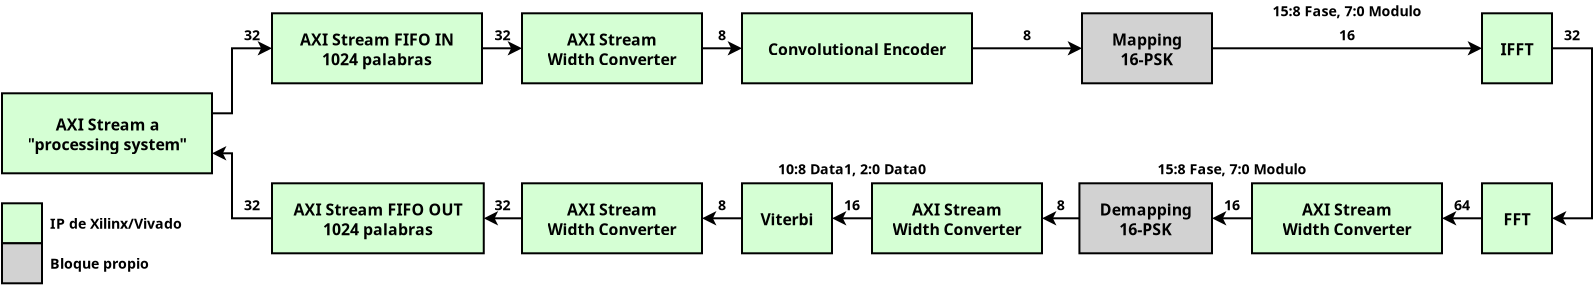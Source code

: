 <?xml version="1.0" encoding="UTF-8"?>
<dia:diagram xmlns:dia="http://www.lysator.liu.se/~alla/dia/">
  <dia:layer name="Background" visible="true" connectable="true" active="true">
    <dia:object type="Flowchart - Box" version="0" id="O0">
      <dia:attribute name="obj_pos">
        <dia:point val="4,13.5"/>
      </dia:attribute>
      <dia:attribute name="obj_bb">
        <dia:rectangle val="3.95,13.45;14.55,17.55"/>
      </dia:attribute>
      <dia:attribute name="elem_corner">
        <dia:point val="4,13.5"/>
      </dia:attribute>
      <dia:attribute name="elem_width">
        <dia:real val="10.5"/>
      </dia:attribute>
      <dia:attribute name="elem_height">
        <dia:real val="4"/>
      </dia:attribute>
      <dia:attribute name="border_width">
        <dia:real val="0.1"/>
      </dia:attribute>
      <dia:attribute name="inner_color">
        <dia:color val="#d5ffd4ff"/>
      </dia:attribute>
      <dia:attribute name="show_background">
        <dia:boolean val="true"/>
      </dia:attribute>
      <dia:attribute name="padding">
        <dia:real val="0.5"/>
      </dia:attribute>
      <dia:attribute name="text">
        <dia:composite type="text">
          <dia:attribute name="string">
            <dia:string>#AXI Stream a
"processing system"#</dia:string>
          </dia:attribute>
          <dia:attribute name="font">
            <dia:font family="sans" style="80" name="Helvetica-Bold"/>
          </dia:attribute>
          <dia:attribute name="height">
            <dia:real val="0.991"/>
          </dia:attribute>
          <dia:attribute name="pos">
            <dia:point val="9.25,15.244"/>
          </dia:attribute>
          <dia:attribute name="color">
            <dia:color val="#000000ff"/>
          </dia:attribute>
          <dia:attribute name="alignment">
            <dia:enum val="1"/>
          </dia:attribute>
        </dia:composite>
      </dia:attribute>
    </dia:object>
    <dia:object type="Flowchart - Box" version="0" id="O1">
      <dia:attribute name="obj_pos">
        <dia:point val="17.5,9.5"/>
      </dia:attribute>
      <dia:attribute name="obj_bb">
        <dia:rectangle val="17.45,9.45;28.05,13.05"/>
      </dia:attribute>
      <dia:attribute name="elem_corner">
        <dia:point val="17.5,9.5"/>
      </dia:attribute>
      <dia:attribute name="elem_width">
        <dia:real val="10.5"/>
      </dia:attribute>
      <dia:attribute name="elem_height">
        <dia:real val="3.5"/>
      </dia:attribute>
      <dia:attribute name="border_width">
        <dia:real val="0.1"/>
      </dia:attribute>
      <dia:attribute name="inner_color">
        <dia:color val="#d5ffd4ff"/>
      </dia:attribute>
      <dia:attribute name="show_background">
        <dia:boolean val="true"/>
      </dia:attribute>
      <dia:attribute name="padding">
        <dia:real val="0.5"/>
      </dia:attribute>
      <dia:attribute name="text">
        <dia:composite type="text">
          <dia:attribute name="string">
            <dia:string>#AXI Stream FIFO IN
1024 palabras#</dia:string>
          </dia:attribute>
          <dia:attribute name="font">
            <dia:font family="sans" style="80" name="Helvetica-Bold"/>
          </dia:attribute>
          <dia:attribute name="height">
            <dia:real val="0.991"/>
          </dia:attribute>
          <dia:attribute name="pos">
            <dia:point val="22.75,10.994"/>
          </dia:attribute>
          <dia:attribute name="color">
            <dia:color val="#000000ff"/>
          </dia:attribute>
          <dia:attribute name="alignment">
            <dia:enum val="1"/>
          </dia:attribute>
        </dia:composite>
      </dia:attribute>
    </dia:object>
    <dia:object type="Flowchart - Box" version="0" id="O2">
      <dia:attribute name="obj_pos">
        <dia:point val="30,9.5"/>
      </dia:attribute>
      <dia:attribute name="obj_bb">
        <dia:rectangle val="29.95,9.45;39.05,13.05"/>
      </dia:attribute>
      <dia:attribute name="elem_corner">
        <dia:point val="30,9.5"/>
      </dia:attribute>
      <dia:attribute name="elem_width">
        <dia:real val="9"/>
      </dia:attribute>
      <dia:attribute name="elem_height">
        <dia:real val="3.5"/>
      </dia:attribute>
      <dia:attribute name="border_width">
        <dia:real val="0.1"/>
      </dia:attribute>
      <dia:attribute name="inner_color">
        <dia:color val="#d5ffd4ff"/>
      </dia:attribute>
      <dia:attribute name="show_background">
        <dia:boolean val="true"/>
      </dia:attribute>
      <dia:attribute name="padding">
        <dia:real val="0.5"/>
      </dia:attribute>
      <dia:attribute name="text">
        <dia:composite type="text">
          <dia:attribute name="string">
            <dia:string>#AXI Stream
Width Converter#</dia:string>
          </dia:attribute>
          <dia:attribute name="font">
            <dia:font family="sans" style="80" name="Helvetica-Bold"/>
          </dia:attribute>
          <dia:attribute name="height">
            <dia:real val="0.991"/>
          </dia:attribute>
          <dia:attribute name="pos">
            <dia:point val="34.5,10.994"/>
          </dia:attribute>
          <dia:attribute name="color">
            <dia:color val="#000000ff"/>
          </dia:attribute>
          <dia:attribute name="alignment">
            <dia:enum val="1"/>
          </dia:attribute>
        </dia:composite>
      </dia:attribute>
    </dia:object>
    <dia:object type="Flowchart - Box" version="0" id="O3">
      <dia:attribute name="obj_pos">
        <dia:point val="41,9.5"/>
      </dia:attribute>
      <dia:attribute name="obj_bb">
        <dia:rectangle val="40.95,9.45;52.55,13.05"/>
      </dia:attribute>
      <dia:attribute name="elem_corner">
        <dia:point val="41,9.5"/>
      </dia:attribute>
      <dia:attribute name="elem_width">
        <dia:real val="11.5"/>
      </dia:attribute>
      <dia:attribute name="elem_height">
        <dia:real val="3.5"/>
      </dia:attribute>
      <dia:attribute name="border_width">
        <dia:real val="0.1"/>
      </dia:attribute>
      <dia:attribute name="inner_color">
        <dia:color val="#d5ffd4ff"/>
      </dia:attribute>
      <dia:attribute name="show_background">
        <dia:boolean val="true"/>
      </dia:attribute>
      <dia:attribute name="padding">
        <dia:real val="0.5"/>
      </dia:attribute>
      <dia:attribute name="text">
        <dia:composite type="text">
          <dia:attribute name="string">
            <dia:string>#Convolutional Encoder#</dia:string>
          </dia:attribute>
          <dia:attribute name="font">
            <dia:font family="sans" style="80" name="Helvetica-Bold"/>
          </dia:attribute>
          <dia:attribute name="height">
            <dia:real val="0.991"/>
          </dia:attribute>
          <dia:attribute name="pos">
            <dia:point val="46.75,11.49"/>
          </dia:attribute>
          <dia:attribute name="color">
            <dia:color val="#000000ff"/>
          </dia:attribute>
          <dia:attribute name="alignment">
            <dia:enum val="1"/>
          </dia:attribute>
        </dia:composite>
      </dia:attribute>
    </dia:object>
    <dia:object type="Flowchart - Box" version="0" id="O4">
      <dia:attribute name="obj_pos">
        <dia:point val="58,9.5"/>
      </dia:attribute>
      <dia:attribute name="obj_bb">
        <dia:rectangle val="57.95,9.45;64.55,13.05"/>
      </dia:attribute>
      <dia:attribute name="elem_corner">
        <dia:point val="58,9.5"/>
      </dia:attribute>
      <dia:attribute name="elem_width">
        <dia:real val="6.5"/>
      </dia:attribute>
      <dia:attribute name="elem_height">
        <dia:real val="3.5"/>
      </dia:attribute>
      <dia:attribute name="inner_color">
        <dia:color val="#d2d2d2ff"/>
      </dia:attribute>
      <dia:attribute name="show_background">
        <dia:boolean val="true"/>
      </dia:attribute>
      <dia:attribute name="padding">
        <dia:real val="0.5"/>
      </dia:attribute>
      <dia:attribute name="text">
        <dia:composite type="text">
          <dia:attribute name="string">
            <dia:string>#Mapping
16-PSK#</dia:string>
          </dia:attribute>
          <dia:attribute name="font">
            <dia:font family="sans" style="80" name="Helvetica-Bold"/>
          </dia:attribute>
          <dia:attribute name="height">
            <dia:real val="0.991"/>
          </dia:attribute>
          <dia:attribute name="pos">
            <dia:point val="61.25,10.994"/>
          </dia:attribute>
          <dia:attribute name="color">
            <dia:color val="#000000ff"/>
          </dia:attribute>
          <dia:attribute name="alignment">
            <dia:enum val="1"/>
          </dia:attribute>
        </dia:composite>
      </dia:attribute>
    </dia:object>
    <dia:object type="Flowchart - Box" version="0" id="O5">
      <dia:attribute name="obj_pos">
        <dia:point val="78,9.5"/>
      </dia:attribute>
      <dia:attribute name="obj_bb">
        <dia:rectangle val="77.95,9.45;81.55,13.05"/>
      </dia:attribute>
      <dia:attribute name="elem_corner">
        <dia:point val="78,9.5"/>
      </dia:attribute>
      <dia:attribute name="elem_width">
        <dia:real val="3.5"/>
      </dia:attribute>
      <dia:attribute name="elem_height">
        <dia:real val="3.5"/>
      </dia:attribute>
      <dia:attribute name="border_width">
        <dia:real val="0.1"/>
      </dia:attribute>
      <dia:attribute name="inner_color">
        <dia:color val="#d5ffd4ff"/>
      </dia:attribute>
      <dia:attribute name="show_background">
        <dia:boolean val="true"/>
      </dia:attribute>
      <dia:attribute name="padding">
        <dia:real val="0.5"/>
      </dia:attribute>
      <dia:attribute name="text">
        <dia:composite type="text">
          <dia:attribute name="string">
            <dia:string>#IFFT#</dia:string>
          </dia:attribute>
          <dia:attribute name="font">
            <dia:font family="sans" style="80" name="Helvetica-Bold"/>
          </dia:attribute>
          <dia:attribute name="height">
            <dia:real val="0.991"/>
          </dia:attribute>
          <dia:attribute name="pos">
            <dia:point val="79.75,11.49"/>
          </dia:attribute>
          <dia:attribute name="color">
            <dia:color val="#000000ff"/>
          </dia:attribute>
          <dia:attribute name="alignment">
            <dia:enum val="1"/>
          </dia:attribute>
        </dia:composite>
      </dia:attribute>
    </dia:object>
    <dia:object type="Standard - ZigZagLine" version="1" id="O6">
      <dia:attribute name="obj_pos">
        <dia:point val="14.5,14.5"/>
      </dia:attribute>
      <dia:attribute name="obj_bb">
        <dia:rectangle val="14.45,10.888;17.55,14.55"/>
      </dia:attribute>
      <dia:attribute name="orth_points">
        <dia:point val="14.5,14.5"/>
        <dia:point val="15.5,14.5"/>
        <dia:point val="15.5,11.25"/>
        <dia:point val="17.5,11.25"/>
      </dia:attribute>
      <dia:attribute name="orth_orient">
        <dia:enum val="0"/>
        <dia:enum val="1"/>
        <dia:enum val="0"/>
      </dia:attribute>
      <dia:attribute name="autorouting">
        <dia:boolean val="false"/>
      </dia:attribute>
      <dia:attribute name="end_arrow">
        <dia:enum val="22"/>
      </dia:attribute>
      <dia:attribute name="end_arrow_length">
        <dia:real val="0.5"/>
      </dia:attribute>
      <dia:attribute name="end_arrow_width">
        <dia:real val="0.5"/>
      </dia:attribute>
      <dia:connections>
        <dia:connection handle="0" to="O0" connection="6"/>
        <dia:connection handle="1" to="O1" connection="7"/>
      </dia:connections>
    </dia:object>
    <dia:object type="Standard - Text" version="1" id="O7">
      <dia:attribute name="obj_pos">
        <dia:point val="16.5,11.25"/>
      </dia:attribute>
      <dia:attribute name="obj_bb">
        <dia:rectangle val="16.008,10.225;16.992,11.05"/>
      </dia:attribute>
      <dia:attribute name="text">
        <dia:composite type="text">
          <dia:attribute name="string">
            <dia:string>#32#</dia:string>
          </dia:attribute>
          <dia:attribute name="font">
            <dia:font family="sans" style="80" name="Helvetica-Bold"/>
          </dia:attribute>
          <dia:attribute name="height">
            <dia:real val="0.885"/>
          </dia:attribute>
          <dia:attribute name="pos">
            <dia:point val="16.5,10.883"/>
          </dia:attribute>
          <dia:attribute name="color">
            <dia:color val="#000000ff"/>
          </dia:attribute>
          <dia:attribute name="alignment">
            <dia:enum val="1"/>
          </dia:attribute>
        </dia:composite>
      </dia:attribute>
      <dia:attribute name="valign">
        <dia:enum val="1"/>
      </dia:attribute>
      <dia:attribute name="margin">
        <dia:real val="0.2"/>
      </dia:attribute>
      <dia:connections>
        <dia:connection handle="0" to="O6" connection="2"/>
      </dia:connections>
    </dia:object>
    <dia:object type="Standard - Line" version="0" id="O8">
      <dia:attribute name="obj_pos">
        <dia:point val="28.05,11.25"/>
      </dia:attribute>
      <dia:attribute name="obj_bb">
        <dia:rectangle val="28.0,10.888;30.05,11.612"/>
      </dia:attribute>
      <dia:attribute name="conn_endpoints">
        <dia:point val="28.05,11.25"/>
        <dia:point val="30,11.25"/>
      </dia:attribute>
      <dia:attribute name="numcp">
        <dia:int val="1"/>
      </dia:attribute>
      <dia:attribute name="end_arrow">
        <dia:enum val="22"/>
      </dia:attribute>
      <dia:attribute name="end_arrow_length">
        <dia:real val="0.5"/>
      </dia:attribute>
      <dia:attribute name="end_arrow_width">
        <dia:real val="0.5"/>
      </dia:attribute>
      <dia:connections>
        <dia:connection handle="0" to="O1" connection="16"/>
        <dia:connection handle="1" to="O2" connection="7"/>
      </dia:connections>
    </dia:object>
    <dia:object type="Standard - Text" version="1" id="O9">
      <dia:attribute name="obj_pos">
        <dia:point val="29.025,11.25"/>
      </dia:attribute>
      <dia:attribute name="obj_bb">
        <dia:rectangle val="28.532,10.225;29.517,11.05"/>
      </dia:attribute>
      <dia:attribute name="text">
        <dia:composite type="text">
          <dia:attribute name="string">
            <dia:string>#32#</dia:string>
          </dia:attribute>
          <dia:attribute name="font">
            <dia:font family="sans" style="80" name="Helvetica-Bold"/>
          </dia:attribute>
          <dia:attribute name="height">
            <dia:real val="0.885"/>
          </dia:attribute>
          <dia:attribute name="pos">
            <dia:point val="29.025,10.883"/>
          </dia:attribute>
          <dia:attribute name="color">
            <dia:color val="#000000ff"/>
          </dia:attribute>
          <dia:attribute name="alignment">
            <dia:enum val="1"/>
          </dia:attribute>
        </dia:composite>
      </dia:attribute>
      <dia:attribute name="valign">
        <dia:enum val="1"/>
      </dia:attribute>
      <dia:attribute name="margin">
        <dia:real val="0.2"/>
      </dia:attribute>
      <dia:connections>
        <dia:connection handle="0" to="O8" connection="0"/>
      </dia:connections>
    </dia:object>
    <dia:object type="Standard - Line" version="0" id="O10">
      <dia:attribute name="obj_pos">
        <dia:point val="39,11.25"/>
      </dia:attribute>
      <dia:attribute name="obj_bb">
        <dia:rectangle val="38.95,10.888;41.05,11.612"/>
      </dia:attribute>
      <dia:attribute name="conn_endpoints">
        <dia:point val="39,11.25"/>
        <dia:point val="41,11.25"/>
      </dia:attribute>
      <dia:attribute name="numcp">
        <dia:int val="1"/>
      </dia:attribute>
      <dia:attribute name="end_arrow">
        <dia:enum val="22"/>
      </dia:attribute>
      <dia:attribute name="end_arrow_length">
        <dia:real val="0.5"/>
      </dia:attribute>
      <dia:attribute name="end_arrow_width">
        <dia:real val="0.5"/>
      </dia:attribute>
      <dia:connections>
        <dia:connection handle="0" to="O2" connection="8"/>
        <dia:connection handle="1" to="O3" connection="7"/>
      </dia:connections>
    </dia:object>
    <dia:object type="Standard - Text" version="1" id="O11">
      <dia:attribute name="obj_pos">
        <dia:point val="40,11.25"/>
      </dia:attribute>
      <dia:attribute name="obj_bb">
        <dia:rectangle val="39.754,10.225;40.246,11.05"/>
      </dia:attribute>
      <dia:attribute name="text">
        <dia:composite type="text">
          <dia:attribute name="string">
            <dia:string>#8#</dia:string>
          </dia:attribute>
          <dia:attribute name="font">
            <dia:font family="sans" style="80" name="Helvetica-Bold"/>
          </dia:attribute>
          <dia:attribute name="height">
            <dia:real val="0.885"/>
          </dia:attribute>
          <dia:attribute name="pos">
            <dia:point val="40,10.883"/>
          </dia:attribute>
          <dia:attribute name="color">
            <dia:color val="#000000ff"/>
          </dia:attribute>
          <dia:attribute name="alignment">
            <dia:enum val="1"/>
          </dia:attribute>
        </dia:composite>
      </dia:attribute>
      <dia:attribute name="valign">
        <dia:enum val="1"/>
      </dia:attribute>
      <dia:attribute name="margin">
        <dia:real val="0.2"/>
      </dia:attribute>
      <dia:connections>
        <dia:connection handle="0" to="O10" connection="0"/>
      </dia:connections>
    </dia:object>
    <dia:object type="Standard - Line" version="0" id="O12">
      <dia:attribute name="obj_pos">
        <dia:point val="52.5,11.25"/>
      </dia:attribute>
      <dia:attribute name="obj_bb">
        <dia:rectangle val="52.45,10.888;58.05,11.612"/>
      </dia:attribute>
      <dia:attribute name="conn_endpoints">
        <dia:point val="52.5,11.25"/>
        <dia:point val="58,11.25"/>
      </dia:attribute>
      <dia:attribute name="numcp">
        <dia:int val="1"/>
      </dia:attribute>
      <dia:attribute name="end_arrow">
        <dia:enum val="22"/>
      </dia:attribute>
      <dia:attribute name="end_arrow_length">
        <dia:real val="0.5"/>
      </dia:attribute>
      <dia:attribute name="end_arrow_width">
        <dia:real val="0.5"/>
      </dia:attribute>
      <dia:connections>
        <dia:connection handle="0" to="O3" connection="8"/>
        <dia:connection handle="1" to="O4" connection="7"/>
      </dia:connections>
    </dia:object>
    <dia:object type="Standard - Text" version="1" id="O13">
      <dia:attribute name="obj_pos">
        <dia:point val="55.25,11.25"/>
      </dia:attribute>
      <dia:attribute name="obj_bb">
        <dia:rectangle val="55.004,10.225;55.496,11.05"/>
      </dia:attribute>
      <dia:attribute name="text">
        <dia:composite type="text">
          <dia:attribute name="string">
            <dia:string>#8#</dia:string>
          </dia:attribute>
          <dia:attribute name="font">
            <dia:font family="sans" style="80" name="Helvetica-Bold"/>
          </dia:attribute>
          <dia:attribute name="height">
            <dia:real val="0.885"/>
          </dia:attribute>
          <dia:attribute name="pos">
            <dia:point val="55.25,10.883"/>
          </dia:attribute>
          <dia:attribute name="color">
            <dia:color val="#000000ff"/>
          </dia:attribute>
          <dia:attribute name="alignment">
            <dia:enum val="1"/>
          </dia:attribute>
        </dia:composite>
      </dia:attribute>
      <dia:attribute name="valign">
        <dia:enum val="1"/>
      </dia:attribute>
      <dia:attribute name="margin">
        <dia:real val="0.2"/>
      </dia:attribute>
      <dia:connections>
        <dia:connection handle="0" to="O12" connection="0"/>
      </dia:connections>
    </dia:object>
    <dia:object type="Standard - Line" version="0" id="O14">
      <dia:attribute name="obj_pos">
        <dia:point val="64.5,11.25"/>
      </dia:attribute>
      <dia:attribute name="obj_bb">
        <dia:rectangle val="64.45,10.888;78.05,11.612"/>
      </dia:attribute>
      <dia:attribute name="conn_endpoints">
        <dia:point val="64.5,11.25"/>
        <dia:point val="78,11.25"/>
      </dia:attribute>
      <dia:attribute name="numcp">
        <dia:int val="1"/>
      </dia:attribute>
      <dia:attribute name="end_arrow">
        <dia:enum val="22"/>
      </dia:attribute>
      <dia:attribute name="end_arrow_length">
        <dia:real val="0.5"/>
      </dia:attribute>
      <dia:attribute name="end_arrow_width">
        <dia:real val="0.5"/>
      </dia:attribute>
      <dia:connections>
        <dia:connection handle="0" to="O4" connection="8"/>
        <dia:connection handle="1" to="O5" connection="7"/>
      </dia:connections>
    </dia:object>
    <dia:object type="Standard - Text" version="1" id="O15">
      <dia:attribute name="obj_pos">
        <dia:point val="71.25,11.25"/>
      </dia:attribute>
      <dia:attribute name="obj_bb">
        <dia:rectangle val="70.757,10.225;71.743,11.05"/>
      </dia:attribute>
      <dia:attribute name="text">
        <dia:composite type="text">
          <dia:attribute name="string">
            <dia:string>#16#</dia:string>
          </dia:attribute>
          <dia:attribute name="font">
            <dia:font family="sans" style="80" name="Helvetica-Bold"/>
          </dia:attribute>
          <dia:attribute name="height">
            <dia:real val="0.885"/>
          </dia:attribute>
          <dia:attribute name="pos">
            <dia:point val="71.25,10.883"/>
          </dia:attribute>
          <dia:attribute name="color">
            <dia:color val="#000000ff"/>
          </dia:attribute>
          <dia:attribute name="alignment">
            <dia:enum val="1"/>
          </dia:attribute>
        </dia:composite>
      </dia:attribute>
      <dia:attribute name="valign">
        <dia:enum val="1"/>
      </dia:attribute>
      <dia:attribute name="margin">
        <dia:real val="0.2"/>
      </dia:attribute>
      <dia:connections>
        <dia:connection handle="0" to="O14" connection="0"/>
      </dia:connections>
    </dia:object>
    <dia:object type="Flowchart - Box" version="0" id="O16">
      <dia:attribute name="obj_pos">
        <dia:point val="78,18"/>
      </dia:attribute>
      <dia:attribute name="obj_bb">
        <dia:rectangle val="77.95,17.95;81.55,21.55"/>
      </dia:attribute>
      <dia:attribute name="elem_corner">
        <dia:point val="78,18"/>
      </dia:attribute>
      <dia:attribute name="elem_width">
        <dia:real val="3.5"/>
      </dia:attribute>
      <dia:attribute name="elem_height">
        <dia:real val="3.5"/>
      </dia:attribute>
      <dia:attribute name="border_width">
        <dia:real val="0.1"/>
      </dia:attribute>
      <dia:attribute name="inner_color">
        <dia:color val="#d5ffd4ff"/>
      </dia:attribute>
      <dia:attribute name="show_background">
        <dia:boolean val="true"/>
      </dia:attribute>
      <dia:attribute name="padding">
        <dia:real val="0.5"/>
      </dia:attribute>
      <dia:attribute name="text">
        <dia:composite type="text">
          <dia:attribute name="string">
            <dia:string>#FFT#</dia:string>
          </dia:attribute>
          <dia:attribute name="font">
            <dia:font family="sans" style="80" name="Helvetica-Bold"/>
          </dia:attribute>
          <dia:attribute name="height">
            <dia:real val="0.991"/>
          </dia:attribute>
          <dia:attribute name="pos">
            <dia:point val="79.75,19.99"/>
          </dia:attribute>
          <dia:attribute name="color">
            <dia:color val="#000000ff"/>
          </dia:attribute>
          <dia:attribute name="alignment">
            <dia:enum val="1"/>
          </dia:attribute>
        </dia:composite>
      </dia:attribute>
    </dia:object>
    <dia:object type="Flowchart - Box" version="0" id="O17">
      <dia:attribute name="obj_pos">
        <dia:point val="66.5,18"/>
      </dia:attribute>
      <dia:attribute name="obj_bb">
        <dia:rectangle val="66.45,17.95;76.05,21.55"/>
      </dia:attribute>
      <dia:attribute name="elem_corner">
        <dia:point val="66.5,18"/>
      </dia:attribute>
      <dia:attribute name="elem_width">
        <dia:real val="9.5"/>
      </dia:attribute>
      <dia:attribute name="elem_height">
        <dia:real val="3.5"/>
      </dia:attribute>
      <dia:attribute name="border_width">
        <dia:real val="0.1"/>
      </dia:attribute>
      <dia:attribute name="inner_color">
        <dia:color val="#d5ffd4ff"/>
      </dia:attribute>
      <dia:attribute name="show_background">
        <dia:boolean val="true"/>
      </dia:attribute>
      <dia:attribute name="padding">
        <dia:real val="0.5"/>
      </dia:attribute>
      <dia:attribute name="text">
        <dia:composite type="text">
          <dia:attribute name="string">
            <dia:string>#AXI Stream
Width Converter#</dia:string>
          </dia:attribute>
          <dia:attribute name="font">
            <dia:font family="sans" style="80" name="Helvetica-Bold"/>
          </dia:attribute>
          <dia:attribute name="height">
            <dia:real val="0.991"/>
          </dia:attribute>
          <dia:attribute name="pos">
            <dia:point val="71.25,19.494"/>
          </dia:attribute>
          <dia:attribute name="color">
            <dia:color val="#000000ff"/>
          </dia:attribute>
          <dia:attribute name="alignment">
            <dia:enum val="1"/>
          </dia:attribute>
        </dia:composite>
      </dia:attribute>
    </dia:object>
    <dia:object type="Standard - ZigZagLine" version="1" id="O18">
      <dia:attribute name="obj_pos">
        <dia:point val="81.5,11.25"/>
      </dia:attribute>
      <dia:attribute name="obj_bb">
        <dia:rectangle val="80.888,11.2;83.55,20.112"/>
      </dia:attribute>
      <dia:attribute name="orth_points">
        <dia:point val="81.5,11.25"/>
        <dia:point val="83.5,11.25"/>
        <dia:point val="83.5,19.75"/>
        <dia:point val="81.5,19.75"/>
        <dia:point val="81.5,19.75"/>
      </dia:attribute>
      <dia:attribute name="orth_orient">
        <dia:enum val="0"/>
        <dia:enum val="1"/>
        <dia:enum val="0"/>
        <dia:enum val="1"/>
      </dia:attribute>
      <dia:attribute name="autorouting">
        <dia:boolean val="false"/>
      </dia:attribute>
      <dia:attribute name="end_arrow">
        <dia:enum val="22"/>
      </dia:attribute>
      <dia:attribute name="end_arrow_length">
        <dia:real val="0.5"/>
      </dia:attribute>
      <dia:attribute name="end_arrow_width">
        <dia:real val="0.5"/>
      </dia:attribute>
      <dia:connections>
        <dia:connection handle="0" to="O5" connection="8"/>
        <dia:connection handle="1" to="O16" connection="8"/>
      </dia:connections>
    </dia:object>
    <dia:object type="Standard - Text" version="1" id="O19">
      <dia:attribute name="obj_pos">
        <dia:point val="82.5,11.25"/>
      </dia:attribute>
      <dia:attribute name="obj_bb">
        <dia:rectangle val="82.007,10.225;82.993,11.05"/>
      </dia:attribute>
      <dia:attribute name="text">
        <dia:composite type="text">
          <dia:attribute name="string">
            <dia:string>#32#</dia:string>
          </dia:attribute>
          <dia:attribute name="font">
            <dia:font family="sans" style="80" name="Helvetica-Bold"/>
          </dia:attribute>
          <dia:attribute name="height">
            <dia:real val="0.885"/>
          </dia:attribute>
          <dia:attribute name="pos">
            <dia:point val="82.5,10.883"/>
          </dia:attribute>
          <dia:attribute name="color">
            <dia:color val="#000000ff"/>
          </dia:attribute>
          <dia:attribute name="alignment">
            <dia:enum val="1"/>
          </dia:attribute>
        </dia:composite>
      </dia:attribute>
      <dia:attribute name="valign">
        <dia:enum val="1"/>
      </dia:attribute>
      <dia:attribute name="margin">
        <dia:real val="0.2"/>
      </dia:attribute>
      <dia:connections>
        <dia:connection handle="0" to="O18" connection="0"/>
      </dia:connections>
    </dia:object>
    <dia:object type="Standard - Line" version="0" id="O20">
      <dia:attribute name="obj_pos">
        <dia:point val="78,19.75"/>
      </dia:attribute>
      <dia:attribute name="obj_bb">
        <dia:rectangle val="75.95,19.388;78.05,20.112"/>
      </dia:attribute>
      <dia:attribute name="conn_endpoints">
        <dia:point val="78,19.75"/>
        <dia:point val="76,19.75"/>
      </dia:attribute>
      <dia:attribute name="numcp">
        <dia:int val="1"/>
      </dia:attribute>
      <dia:attribute name="end_arrow">
        <dia:enum val="22"/>
      </dia:attribute>
      <dia:attribute name="end_arrow_length">
        <dia:real val="0.5"/>
      </dia:attribute>
      <dia:attribute name="end_arrow_width">
        <dia:real val="0.5"/>
      </dia:attribute>
      <dia:connections>
        <dia:connection handle="0" to="O16" connection="7"/>
        <dia:connection handle="1" to="O17" connection="8"/>
      </dia:connections>
    </dia:object>
    <dia:object type="Standard - Text" version="1" id="O21">
      <dia:attribute name="obj_pos">
        <dia:point val="77,19.75"/>
      </dia:attribute>
      <dia:attribute name="obj_bb">
        <dia:rectangle val="76.507,18.725;77.493,19.55"/>
      </dia:attribute>
      <dia:attribute name="text">
        <dia:composite type="text">
          <dia:attribute name="string">
            <dia:string>#64#</dia:string>
          </dia:attribute>
          <dia:attribute name="font">
            <dia:font family="sans" style="80" name="Helvetica-Bold"/>
          </dia:attribute>
          <dia:attribute name="height">
            <dia:real val="0.885"/>
          </dia:attribute>
          <dia:attribute name="pos">
            <dia:point val="77,19.383"/>
          </dia:attribute>
          <dia:attribute name="color">
            <dia:color val="#000000ff"/>
          </dia:attribute>
          <dia:attribute name="alignment">
            <dia:enum val="1"/>
          </dia:attribute>
        </dia:composite>
      </dia:attribute>
      <dia:attribute name="valign">
        <dia:enum val="1"/>
      </dia:attribute>
      <dia:attribute name="margin">
        <dia:real val="0.2"/>
      </dia:attribute>
      <dia:connections>
        <dia:connection handle="0" to="O20" connection="0"/>
      </dia:connections>
    </dia:object>
    <dia:object type="Flowchart - Box" version="0" id="O22">
      <dia:attribute name="obj_pos">
        <dia:point val="57.871,18"/>
      </dia:attribute>
      <dia:attribute name="obj_bb">
        <dia:rectangle val="57.821,17.95;64.55,21.55"/>
      </dia:attribute>
      <dia:attribute name="elem_corner">
        <dia:point val="57.871,18"/>
      </dia:attribute>
      <dia:attribute name="elem_width">
        <dia:real val="6.629"/>
      </dia:attribute>
      <dia:attribute name="elem_height">
        <dia:real val="3.5"/>
      </dia:attribute>
      <dia:attribute name="inner_color">
        <dia:color val="#d2d2d2ff"/>
      </dia:attribute>
      <dia:attribute name="show_background">
        <dia:boolean val="true"/>
      </dia:attribute>
      <dia:attribute name="padding">
        <dia:real val="0.5"/>
      </dia:attribute>
      <dia:attribute name="text">
        <dia:composite type="text">
          <dia:attribute name="string">
            <dia:string>#Demapping
16-PSK#</dia:string>
          </dia:attribute>
          <dia:attribute name="font">
            <dia:font family="sans" style="80" name="Helvetica-Bold"/>
          </dia:attribute>
          <dia:attribute name="height">
            <dia:real val="0.991"/>
          </dia:attribute>
          <dia:attribute name="pos">
            <dia:point val="61.186,19.494"/>
          </dia:attribute>
          <dia:attribute name="color">
            <dia:color val="#000000ff"/>
          </dia:attribute>
          <dia:attribute name="alignment">
            <dia:enum val="1"/>
          </dia:attribute>
        </dia:composite>
      </dia:attribute>
    </dia:object>
    <dia:object type="Standard - Line" version="0" id="O23">
      <dia:attribute name="obj_pos">
        <dia:point val="66.5,19.75"/>
      </dia:attribute>
      <dia:attribute name="obj_bb">
        <dia:rectangle val="64.45,19.388;66.55,20.112"/>
      </dia:attribute>
      <dia:attribute name="conn_endpoints">
        <dia:point val="66.5,19.75"/>
        <dia:point val="64.5,19.75"/>
      </dia:attribute>
      <dia:attribute name="numcp">
        <dia:int val="1"/>
      </dia:attribute>
      <dia:attribute name="end_arrow">
        <dia:enum val="22"/>
      </dia:attribute>
      <dia:attribute name="end_arrow_length">
        <dia:real val="0.5"/>
      </dia:attribute>
      <dia:attribute name="end_arrow_width">
        <dia:real val="0.5"/>
      </dia:attribute>
      <dia:connections>
        <dia:connection handle="0" to="O17" connection="7"/>
        <dia:connection handle="1" to="O22" connection="8"/>
      </dia:connections>
    </dia:object>
    <dia:object type="Standard - Text" version="1" id="O24">
      <dia:attribute name="obj_pos">
        <dia:point val="65.5,19.75"/>
      </dia:attribute>
      <dia:attribute name="obj_bb">
        <dia:rectangle val="65.007,18.725;65.993,19.55"/>
      </dia:attribute>
      <dia:attribute name="text">
        <dia:composite type="text">
          <dia:attribute name="string">
            <dia:string>#16#</dia:string>
          </dia:attribute>
          <dia:attribute name="font">
            <dia:font family="sans" style="80" name="Helvetica-Bold"/>
          </dia:attribute>
          <dia:attribute name="height">
            <dia:real val="0.885"/>
          </dia:attribute>
          <dia:attribute name="pos">
            <dia:point val="65.5,19.383"/>
          </dia:attribute>
          <dia:attribute name="color">
            <dia:color val="#000000ff"/>
          </dia:attribute>
          <dia:attribute name="alignment">
            <dia:enum val="1"/>
          </dia:attribute>
        </dia:composite>
      </dia:attribute>
      <dia:attribute name="valign">
        <dia:enum val="1"/>
      </dia:attribute>
      <dia:attribute name="margin">
        <dia:real val="0.2"/>
      </dia:attribute>
      <dia:connections>
        <dia:connection handle="0" to="O23" connection="0"/>
      </dia:connections>
    </dia:object>
    <dia:object type="Standard - Text" version="1" id="O25">
      <dia:attribute name="obj_pos">
        <dia:point val="65.5,19.75"/>
      </dia:attribute>
      <dia:attribute name="obj_bb">
        <dia:rectangle val="61.108,16.925;69.892,17.75"/>
      </dia:attribute>
      <dia:attribute name="text">
        <dia:composite type="text">
          <dia:attribute name="string">
            <dia:string>#15:8 Fase, 7:0 Modulo#</dia:string>
          </dia:attribute>
          <dia:attribute name="font">
            <dia:font family="sans" style="80" name="Helvetica-Bold"/>
          </dia:attribute>
          <dia:attribute name="height">
            <dia:real val="0.885"/>
          </dia:attribute>
          <dia:attribute name="pos">
            <dia:point val="65.5,17.582"/>
          </dia:attribute>
          <dia:attribute name="color">
            <dia:color val="#000000ff"/>
          </dia:attribute>
          <dia:attribute name="alignment">
            <dia:enum val="1"/>
          </dia:attribute>
        </dia:composite>
      </dia:attribute>
      <dia:attribute name="valign">
        <dia:enum val="1"/>
      </dia:attribute>
      <dia:attribute name="margin">
        <dia:real val="2"/>
      </dia:attribute>
      <dia:connections>
        <dia:connection handle="0" to="O23" connection="0"/>
      </dia:connections>
    </dia:object>
    <dia:object type="Standard - Text" version="1" id="O26">
      <dia:attribute name="obj_pos">
        <dia:point val="71.25,11.25"/>
      </dia:attribute>
      <dia:attribute name="obj_bb">
        <dia:rectangle val="66.858,9.025;75.642,9.85"/>
      </dia:attribute>
      <dia:attribute name="text">
        <dia:composite type="text">
          <dia:attribute name="string">
            <dia:string>#15:8 Fase, 7:0 Modulo#</dia:string>
          </dia:attribute>
          <dia:attribute name="font">
            <dia:font family="sans" style="80" name="Helvetica-Bold"/>
          </dia:attribute>
          <dia:attribute name="height">
            <dia:real val="0.885"/>
          </dia:attribute>
          <dia:attribute name="pos">
            <dia:point val="71.25,9.682"/>
          </dia:attribute>
          <dia:attribute name="color">
            <dia:color val="#000000ff"/>
          </dia:attribute>
          <dia:attribute name="alignment">
            <dia:enum val="1"/>
          </dia:attribute>
        </dia:composite>
      </dia:attribute>
      <dia:attribute name="valign">
        <dia:enum val="1"/>
      </dia:attribute>
      <dia:attribute name="margin">
        <dia:real val="1.4"/>
      </dia:attribute>
      <dia:connections>
        <dia:connection handle="0" to="O14" connection="0"/>
      </dia:connections>
    </dia:object>
    <dia:object type="Flowchart - Box" version="0" id="O27">
      <dia:attribute name="obj_pos">
        <dia:point val="47.5,18"/>
      </dia:attribute>
      <dia:attribute name="obj_bb">
        <dia:rectangle val="47.45,17.95;56.05,21.55"/>
      </dia:attribute>
      <dia:attribute name="elem_corner">
        <dia:point val="47.5,18"/>
      </dia:attribute>
      <dia:attribute name="elem_width">
        <dia:real val="8.5"/>
      </dia:attribute>
      <dia:attribute name="elem_height">
        <dia:real val="3.5"/>
      </dia:attribute>
      <dia:attribute name="border_width">
        <dia:real val="0.1"/>
      </dia:attribute>
      <dia:attribute name="inner_color">
        <dia:color val="#d5ffd4ff"/>
      </dia:attribute>
      <dia:attribute name="show_background">
        <dia:boolean val="true"/>
      </dia:attribute>
      <dia:attribute name="padding">
        <dia:real val="0.5"/>
      </dia:attribute>
      <dia:attribute name="text">
        <dia:composite type="text">
          <dia:attribute name="string">
            <dia:string>#AXI Stream
Width Converter#</dia:string>
          </dia:attribute>
          <dia:attribute name="font">
            <dia:font family="sans" style="80" name="Helvetica-Bold"/>
          </dia:attribute>
          <dia:attribute name="height">
            <dia:real val="0.991"/>
          </dia:attribute>
          <dia:attribute name="pos">
            <dia:point val="51.75,19.494"/>
          </dia:attribute>
          <dia:attribute name="color">
            <dia:color val="#000000ff"/>
          </dia:attribute>
          <dia:attribute name="alignment">
            <dia:enum val="1"/>
          </dia:attribute>
        </dia:composite>
      </dia:attribute>
    </dia:object>
    <dia:object type="Standard - Line" version="0" id="O28">
      <dia:attribute name="obj_pos">
        <dia:point val="57.871,19.75"/>
      </dia:attribute>
      <dia:attribute name="obj_bb">
        <dia:rectangle val="55.95,19.388;57.921,20.112"/>
      </dia:attribute>
      <dia:attribute name="conn_endpoints">
        <dia:point val="57.871,19.75"/>
        <dia:point val="56,19.75"/>
      </dia:attribute>
      <dia:attribute name="numcp">
        <dia:int val="1"/>
      </dia:attribute>
      <dia:attribute name="end_arrow">
        <dia:enum val="22"/>
      </dia:attribute>
      <dia:attribute name="end_arrow_length">
        <dia:real val="0.5"/>
      </dia:attribute>
      <dia:attribute name="end_arrow_width">
        <dia:real val="0.5"/>
      </dia:attribute>
      <dia:connections>
        <dia:connection handle="0" to="O22" connection="7"/>
        <dia:connection handle="1" to="O27" connection="8"/>
      </dia:connections>
    </dia:object>
    <dia:object type="Standard - Text" version="1" id="O29">
      <dia:attribute name="obj_pos">
        <dia:point val="56.936,19.75"/>
      </dia:attribute>
      <dia:attribute name="obj_bb">
        <dia:rectangle val="56.689,18.725;57.182,19.55"/>
      </dia:attribute>
      <dia:attribute name="text">
        <dia:composite type="text">
          <dia:attribute name="string">
            <dia:string>#8#</dia:string>
          </dia:attribute>
          <dia:attribute name="font">
            <dia:font family="sans" style="80" name="Helvetica-Bold"/>
          </dia:attribute>
          <dia:attribute name="height">
            <dia:real val="0.885"/>
          </dia:attribute>
          <dia:attribute name="pos">
            <dia:point val="56.936,19.383"/>
          </dia:attribute>
          <dia:attribute name="color">
            <dia:color val="#000000ff"/>
          </dia:attribute>
          <dia:attribute name="alignment">
            <dia:enum val="1"/>
          </dia:attribute>
        </dia:composite>
      </dia:attribute>
      <dia:attribute name="valign">
        <dia:enum val="1"/>
      </dia:attribute>
      <dia:attribute name="margin">
        <dia:real val="0.2"/>
      </dia:attribute>
      <dia:connections>
        <dia:connection handle="0" to="O28" connection="0"/>
      </dia:connections>
    </dia:object>
    <dia:object type="Flowchart - Box" version="0" id="O30">
      <dia:attribute name="obj_pos">
        <dia:point val="41,18"/>
      </dia:attribute>
      <dia:attribute name="obj_bb">
        <dia:rectangle val="40.95,17.95;45.55,21.55"/>
      </dia:attribute>
      <dia:attribute name="elem_corner">
        <dia:point val="41,18"/>
      </dia:attribute>
      <dia:attribute name="elem_width">
        <dia:real val="4.5"/>
      </dia:attribute>
      <dia:attribute name="elem_height">
        <dia:real val="3.5"/>
      </dia:attribute>
      <dia:attribute name="border_width">
        <dia:real val="0.1"/>
      </dia:attribute>
      <dia:attribute name="inner_color">
        <dia:color val="#d5ffd4ff"/>
      </dia:attribute>
      <dia:attribute name="show_background">
        <dia:boolean val="true"/>
      </dia:attribute>
      <dia:attribute name="padding">
        <dia:real val="0.5"/>
      </dia:attribute>
      <dia:attribute name="text">
        <dia:composite type="text">
          <dia:attribute name="string">
            <dia:string>#Viterbi#</dia:string>
          </dia:attribute>
          <dia:attribute name="font">
            <dia:font family="sans" style="80" name="Helvetica-Bold"/>
          </dia:attribute>
          <dia:attribute name="height">
            <dia:real val="0.991"/>
          </dia:attribute>
          <dia:attribute name="pos">
            <dia:point val="43.25,19.99"/>
          </dia:attribute>
          <dia:attribute name="color">
            <dia:color val="#000000ff"/>
          </dia:attribute>
          <dia:attribute name="alignment">
            <dia:enum val="1"/>
          </dia:attribute>
        </dia:composite>
      </dia:attribute>
    </dia:object>
    <dia:object type="Standard - Line" version="0" id="O31">
      <dia:attribute name="obj_pos">
        <dia:point val="47.5,19.75"/>
      </dia:attribute>
      <dia:attribute name="obj_bb">
        <dia:rectangle val="45.45,19.388;47.55,20.112"/>
      </dia:attribute>
      <dia:attribute name="conn_endpoints">
        <dia:point val="47.5,19.75"/>
        <dia:point val="45.5,19.75"/>
      </dia:attribute>
      <dia:attribute name="numcp">
        <dia:int val="1"/>
      </dia:attribute>
      <dia:attribute name="end_arrow">
        <dia:enum val="22"/>
      </dia:attribute>
      <dia:attribute name="end_arrow_length">
        <dia:real val="0.5"/>
      </dia:attribute>
      <dia:attribute name="end_arrow_width">
        <dia:real val="0.5"/>
      </dia:attribute>
      <dia:connections>
        <dia:connection handle="0" to="O27" connection="7"/>
        <dia:connection handle="1" to="O30" connection="8"/>
      </dia:connections>
    </dia:object>
    <dia:object type="Standard - Text" version="1" id="O32">
      <dia:attribute name="obj_pos">
        <dia:point val="46.5,19.75"/>
      </dia:attribute>
      <dia:attribute name="obj_bb">
        <dia:rectangle val="46.008,18.725;46.992,19.55"/>
      </dia:attribute>
      <dia:attribute name="text">
        <dia:composite type="text">
          <dia:attribute name="string">
            <dia:string>#16#</dia:string>
          </dia:attribute>
          <dia:attribute name="font">
            <dia:font family="sans" style="80" name="Helvetica-Bold"/>
          </dia:attribute>
          <dia:attribute name="height">
            <dia:real val="0.885"/>
          </dia:attribute>
          <dia:attribute name="pos">
            <dia:point val="46.5,19.383"/>
          </dia:attribute>
          <dia:attribute name="color">
            <dia:color val="#000000ff"/>
          </dia:attribute>
          <dia:attribute name="alignment">
            <dia:enum val="1"/>
          </dia:attribute>
        </dia:composite>
      </dia:attribute>
      <dia:attribute name="valign">
        <dia:enum val="1"/>
      </dia:attribute>
      <dia:attribute name="margin">
        <dia:real val="0.2"/>
      </dia:attribute>
      <dia:connections>
        <dia:connection handle="0" to="O31" connection="0"/>
      </dia:connections>
    </dia:object>
    <dia:object type="Standard - Text" version="1" id="O33">
      <dia:attribute name="obj_pos">
        <dia:point val="46.5,19.75"/>
      </dia:attribute>
      <dia:attribute name="obj_bb">
        <dia:rectangle val="42.108,16.925;50.892,17.75"/>
      </dia:attribute>
      <dia:attribute name="text">
        <dia:composite type="text">
          <dia:attribute name="string">
            <dia:string>#10:8 Data1, 2:0 Data0#</dia:string>
          </dia:attribute>
          <dia:attribute name="font">
            <dia:font family="sans" style="80" name="Helvetica-Bold"/>
          </dia:attribute>
          <dia:attribute name="height">
            <dia:real val="0.885"/>
          </dia:attribute>
          <dia:attribute name="pos">
            <dia:point val="46.5,17.582"/>
          </dia:attribute>
          <dia:attribute name="color">
            <dia:color val="#000000ff"/>
          </dia:attribute>
          <dia:attribute name="alignment">
            <dia:enum val="1"/>
          </dia:attribute>
        </dia:composite>
      </dia:attribute>
      <dia:attribute name="valign">
        <dia:enum val="1"/>
      </dia:attribute>
      <dia:attribute name="margin">
        <dia:real val="2"/>
      </dia:attribute>
      <dia:connections>
        <dia:connection handle="0" to="O31" connection="0"/>
      </dia:connections>
    </dia:object>
    <dia:object type="Flowchart - Box" version="0" id="O34">
      <dia:attribute name="obj_pos">
        <dia:point val="30,18"/>
      </dia:attribute>
      <dia:attribute name="obj_bb">
        <dia:rectangle val="29.95,17.95;39.05,21.55"/>
      </dia:attribute>
      <dia:attribute name="elem_corner">
        <dia:point val="30,18"/>
      </dia:attribute>
      <dia:attribute name="elem_width">
        <dia:real val="9"/>
      </dia:attribute>
      <dia:attribute name="elem_height">
        <dia:real val="3.5"/>
      </dia:attribute>
      <dia:attribute name="border_width">
        <dia:real val="0.1"/>
      </dia:attribute>
      <dia:attribute name="inner_color">
        <dia:color val="#d5ffd4ff"/>
      </dia:attribute>
      <dia:attribute name="show_background">
        <dia:boolean val="true"/>
      </dia:attribute>
      <dia:attribute name="padding">
        <dia:real val="0.5"/>
      </dia:attribute>
      <dia:attribute name="text">
        <dia:composite type="text">
          <dia:attribute name="string">
            <dia:string>#AXI Stream
Width Converter#</dia:string>
          </dia:attribute>
          <dia:attribute name="font">
            <dia:font family="sans" style="80" name="Helvetica-Bold"/>
          </dia:attribute>
          <dia:attribute name="height">
            <dia:real val="0.991"/>
          </dia:attribute>
          <dia:attribute name="pos">
            <dia:point val="34.5,19.494"/>
          </dia:attribute>
          <dia:attribute name="color">
            <dia:color val="#000000ff"/>
          </dia:attribute>
          <dia:attribute name="alignment">
            <dia:enum val="1"/>
          </dia:attribute>
        </dia:composite>
      </dia:attribute>
    </dia:object>
    <dia:object type="Standard - Line" version="0" id="O35">
      <dia:attribute name="obj_pos">
        <dia:point val="41,19.75"/>
      </dia:attribute>
      <dia:attribute name="obj_bb">
        <dia:rectangle val="38.95,19.388;41.05,20.112"/>
      </dia:attribute>
      <dia:attribute name="conn_endpoints">
        <dia:point val="41,19.75"/>
        <dia:point val="39,19.75"/>
      </dia:attribute>
      <dia:attribute name="numcp">
        <dia:int val="1"/>
      </dia:attribute>
      <dia:attribute name="end_arrow">
        <dia:enum val="22"/>
      </dia:attribute>
      <dia:attribute name="end_arrow_length">
        <dia:real val="0.5"/>
      </dia:attribute>
      <dia:attribute name="end_arrow_width">
        <dia:real val="0.5"/>
      </dia:attribute>
      <dia:connections>
        <dia:connection handle="0" to="O30" connection="7"/>
        <dia:connection handle="1" to="O34" connection="8"/>
      </dia:connections>
    </dia:object>
    <dia:object type="Standard - Text" version="1" id="O36">
      <dia:attribute name="obj_pos">
        <dia:point val="40,19.75"/>
      </dia:attribute>
      <dia:attribute name="obj_bb">
        <dia:rectangle val="39.754,18.725;40.246,19.55"/>
      </dia:attribute>
      <dia:attribute name="text">
        <dia:composite type="text">
          <dia:attribute name="string">
            <dia:string>#8#</dia:string>
          </dia:attribute>
          <dia:attribute name="font">
            <dia:font family="sans" style="80" name="Helvetica-Bold"/>
          </dia:attribute>
          <dia:attribute name="height">
            <dia:real val="0.885"/>
          </dia:attribute>
          <dia:attribute name="pos">
            <dia:point val="40,19.383"/>
          </dia:attribute>
          <dia:attribute name="color">
            <dia:color val="#000000ff"/>
          </dia:attribute>
          <dia:attribute name="alignment">
            <dia:enum val="1"/>
          </dia:attribute>
        </dia:composite>
      </dia:attribute>
      <dia:attribute name="valign">
        <dia:enum val="1"/>
      </dia:attribute>
      <dia:attribute name="margin">
        <dia:real val="0.2"/>
      </dia:attribute>
      <dia:connections>
        <dia:connection handle="0" to="O35" connection="0"/>
      </dia:connections>
    </dia:object>
    <dia:object type="Flowchart - Box" version="0" id="O37">
      <dia:attribute name="obj_pos">
        <dia:point val="17.5,18"/>
      </dia:attribute>
      <dia:attribute name="obj_bb">
        <dia:rectangle val="17.45,17.95;28.137,21.55"/>
      </dia:attribute>
      <dia:attribute name="elem_corner">
        <dia:point val="17.5,18"/>
      </dia:attribute>
      <dia:attribute name="elem_width">
        <dia:real val="10.588"/>
      </dia:attribute>
      <dia:attribute name="elem_height">
        <dia:real val="3.5"/>
      </dia:attribute>
      <dia:attribute name="border_width">
        <dia:real val="0.1"/>
      </dia:attribute>
      <dia:attribute name="inner_color">
        <dia:color val="#d5ffd4ff"/>
      </dia:attribute>
      <dia:attribute name="show_background">
        <dia:boolean val="true"/>
      </dia:attribute>
      <dia:attribute name="padding">
        <dia:real val="0.5"/>
      </dia:attribute>
      <dia:attribute name="text">
        <dia:composite type="text">
          <dia:attribute name="string">
            <dia:string>#AXI Stream FIFO OUT
1024 palabras#</dia:string>
          </dia:attribute>
          <dia:attribute name="font">
            <dia:font family="sans" style="80" name="Helvetica-Bold"/>
          </dia:attribute>
          <dia:attribute name="height">
            <dia:real val="0.991"/>
          </dia:attribute>
          <dia:attribute name="pos">
            <dia:point val="22.794,19.494"/>
          </dia:attribute>
          <dia:attribute name="color">
            <dia:color val="#000000ff"/>
          </dia:attribute>
          <dia:attribute name="alignment">
            <dia:enum val="1"/>
          </dia:attribute>
        </dia:composite>
      </dia:attribute>
    </dia:object>
    <dia:object type="Standard - Line" version="0" id="O38">
      <dia:attribute name="obj_pos">
        <dia:point val="29.95,19.75"/>
      </dia:attribute>
      <dia:attribute name="obj_bb">
        <dia:rectangle val="28.038,19.388;30.0,20.112"/>
      </dia:attribute>
      <dia:attribute name="conn_endpoints">
        <dia:point val="29.95,19.75"/>
        <dia:point val="28.087,19.75"/>
      </dia:attribute>
      <dia:attribute name="numcp">
        <dia:int val="1"/>
      </dia:attribute>
      <dia:attribute name="end_arrow">
        <dia:enum val="22"/>
      </dia:attribute>
      <dia:attribute name="end_arrow_length">
        <dia:real val="0.5"/>
      </dia:attribute>
      <dia:attribute name="end_arrow_width">
        <dia:real val="0.5"/>
      </dia:attribute>
      <dia:connections>
        <dia:connection handle="0" to="O34" connection="16"/>
        <dia:connection handle="1" to="O37" connection="8"/>
      </dia:connections>
    </dia:object>
    <dia:object type="Standard - Text" version="1" id="O39">
      <dia:attribute name="obj_pos">
        <dia:point val="29.019,19.75"/>
      </dia:attribute>
      <dia:attribute name="obj_bb">
        <dia:rectangle val="28.526,18.725;29.511,19.55"/>
      </dia:attribute>
      <dia:attribute name="text">
        <dia:composite type="text">
          <dia:attribute name="string">
            <dia:string>#32#</dia:string>
          </dia:attribute>
          <dia:attribute name="font">
            <dia:font family="sans" style="80" name="Helvetica-Bold"/>
          </dia:attribute>
          <dia:attribute name="height">
            <dia:real val="0.885"/>
          </dia:attribute>
          <dia:attribute name="pos">
            <dia:point val="29.019,19.383"/>
          </dia:attribute>
          <dia:attribute name="color">
            <dia:color val="#000000ff"/>
          </dia:attribute>
          <dia:attribute name="alignment">
            <dia:enum val="1"/>
          </dia:attribute>
        </dia:composite>
      </dia:attribute>
      <dia:attribute name="valign">
        <dia:enum val="1"/>
      </dia:attribute>
      <dia:attribute name="margin">
        <dia:real val="0.2"/>
      </dia:attribute>
      <dia:connections>
        <dia:connection handle="0" to="O38" connection="0"/>
      </dia:connections>
    </dia:object>
    <dia:object type="Standard - ZigZagLine" version="1" id="O40">
      <dia:attribute name="obj_pos">
        <dia:point val="17.5,19.75"/>
      </dia:attribute>
      <dia:attribute name="obj_bb">
        <dia:rectangle val="14.45,16.138;17.55,19.8"/>
      </dia:attribute>
      <dia:attribute name="orth_points">
        <dia:point val="17.5,19.75"/>
        <dia:point val="15.5,19.75"/>
        <dia:point val="15.5,16.5"/>
        <dia:point val="14.5,16.5"/>
      </dia:attribute>
      <dia:attribute name="orth_orient">
        <dia:enum val="0"/>
        <dia:enum val="1"/>
        <dia:enum val="0"/>
      </dia:attribute>
      <dia:attribute name="autorouting">
        <dia:boolean val="false"/>
      </dia:attribute>
      <dia:attribute name="end_arrow">
        <dia:enum val="22"/>
      </dia:attribute>
      <dia:attribute name="end_arrow_length">
        <dia:real val="0.5"/>
      </dia:attribute>
      <dia:attribute name="end_arrow_width">
        <dia:real val="0.5"/>
      </dia:attribute>
      <dia:connections>
        <dia:connection handle="0" to="O37" connection="7"/>
        <dia:connection handle="1" to="O0" connection="10"/>
      </dia:connections>
    </dia:object>
    <dia:object type="Standard - Text" version="1" id="O41">
      <dia:attribute name="obj_pos">
        <dia:point val="16.5,19.75"/>
      </dia:attribute>
      <dia:attribute name="obj_bb">
        <dia:rectangle val="16.008,18.725;16.992,19.55"/>
      </dia:attribute>
      <dia:attribute name="text">
        <dia:composite type="text">
          <dia:attribute name="string">
            <dia:string>#32#</dia:string>
          </dia:attribute>
          <dia:attribute name="font">
            <dia:font family="sans" style="80" name="Helvetica-Bold"/>
          </dia:attribute>
          <dia:attribute name="height">
            <dia:real val="0.885"/>
          </dia:attribute>
          <dia:attribute name="pos">
            <dia:point val="16.5,19.383"/>
          </dia:attribute>
          <dia:attribute name="color">
            <dia:color val="#000000ff"/>
          </dia:attribute>
          <dia:attribute name="alignment">
            <dia:enum val="1"/>
          </dia:attribute>
        </dia:composite>
      </dia:attribute>
      <dia:attribute name="valign">
        <dia:enum val="1"/>
      </dia:attribute>
      <dia:attribute name="margin">
        <dia:real val="0.2"/>
      </dia:attribute>
      <dia:connections>
        <dia:connection handle="0" to="O40" connection="0"/>
      </dia:connections>
    </dia:object>
    <dia:object type="Flowchart - Box" version="0" id="O42">
      <dia:attribute name="obj_pos">
        <dia:point val="4,19"/>
      </dia:attribute>
      <dia:attribute name="obj_bb">
        <dia:rectangle val="3.95,18.95;6.05,21.05"/>
      </dia:attribute>
      <dia:attribute name="elem_corner">
        <dia:point val="4,19"/>
      </dia:attribute>
      <dia:attribute name="elem_width">
        <dia:real val="2"/>
      </dia:attribute>
      <dia:attribute name="elem_height">
        <dia:real val="2"/>
      </dia:attribute>
      <dia:attribute name="inner_color">
        <dia:color val="#d5ffd4ff"/>
      </dia:attribute>
      <dia:attribute name="show_background">
        <dia:boolean val="true"/>
      </dia:attribute>
      <dia:attribute name="padding">
        <dia:real val="0.5"/>
      </dia:attribute>
      <dia:attribute name="text">
        <dia:composite type="text">
          <dia:attribute name="string">
            <dia:string>##</dia:string>
          </dia:attribute>
          <dia:attribute name="font">
            <dia:font family="sans" style="0" name="Helvetica"/>
          </dia:attribute>
          <dia:attribute name="height">
            <dia:real val="0.8"/>
          </dia:attribute>
          <dia:attribute name="pos">
            <dia:point val="5,20.195"/>
          </dia:attribute>
          <dia:attribute name="color">
            <dia:color val="#000000ff"/>
          </dia:attribute>
          <dia:attribute name="alignment">
            <dia:enum val="1"/>
          </dia:attribute>
        </dia:composite>
      </dia:attribute>
    </dia:object>
    <dia:object type="Flowchart - Box" version="0" id="O43">
      <dia:attribute name="obj_pos">
        <dia:point val="4,21"/>
      </dia:attribute>
      <dia:attribute name="obj_bb">
        <dia:rectangle val="3.95,20.95;6.05,23.05"/>
      </dia:attribute>
      <dia:attribute name="elem_corner">
        <dia:point val="4,21"/>
      </dia:attribute>
      <dia:attribute name="elem_width">
        <dia:real val="2"/>
      </dia:attribute>
      <dia:attribute name="elem_height">
        <dia:real val="2"/>
      </dia:attribute>
      <dia:attribute name="inner_color">
        <dia:color val="#d2d2d2ff"/>
      </dia:attribute>
      <dia:attribute name="show_background">
        <dia:boolean val="true"/>
      </dia:attribute>
      <dia:attribute name="padding">
        <dia:real val="0.5"/>
      </dia:attribute>
      <dia:attribute name="text">
        <dia:composite type="text">
          <dia:attribute name="string">
            <dia:string>##</dia:string>
          </dia:attribute>
          <dia:attribute name="font">
            <dia:font family="sans" style="0" name="Helvetica"/>
          </dia:attribute>
          <dia:attribute name="height">
            <dia:real val="0.8"/>
          </dia:attribute>
          <dia:attribute name="pos">
            <dia:point val="5,22.195"/>
          </dia:attribute>
          <dia:attribute name="color">
            <dia:color val="#000000ff"/>
          </dia:attribute>
          <dia:attribute name="alignment">
            <dia:enum val="1"/>
          </dia:attribute>
        </dia:composite>
      </dia:attribute>
    </dia:object>
    <dia:object type="Standard - Text" version="1" id="O44">
      <dia:attribute name="obj_pos">
        <dia:point val="6.4,20"/>
      </dia:attribute>
      <dia:attribute name="obj_bb">
        <dia:rectangle val="6.4,19.587;13.86,20.413"/>
      </dia:attribute>
      <dia:attribute name="text">
        <dia:composite type="text">
          <dia:attribute name="string">
            <dia:string>#IP de Xilinx/Vivado#</dia:string>
          </dia:attribute>
          <dia:attribute name="font">
            <dia:font family="sans" style="80" name="Helvetica-Bold"/>
          </dia:attribute>
          <dia:attribute name="height">
            <dia:real val="0.885"/>
          </dia:attribute>
          <dia:attribute name="pos">
            <dia:point val="6.4,20.245"/>
          </dia:attribute>
          <dia:attribute name="color">
            <dia:color val="#000000ff"/>
          </dia:attribute>
          <dia:attribute name="alignment">
            <dia:enum val="0"/>
          </dia:attribute>
        </dia:composite>
      </dia:attribute>
      <dia:attribute name="valign">
        <dia:enum val="2"/>
      </dia:attribute>
    </dia:object>
    <dia:object type="Standard - Text" version="1" id="O45">
      <dia:attribute name="obj_pos">
        <dia:point val="6.4,22"/>
      </dia:attribute>
      <dia:attribute name="obj_bb">
        <dia:rectangle val="6.4,21.587;11.982,22.413"/>
      </dia:attribute>
      <dia:attribute name="text">
        <dia:composite type="text">
          <dia:attribute name="string">
            <dia:string>#Bloque propio#</dia:string>
          </dia:attribute>
          <dia:attribute name="font">
            <dia:font family="sans" style="80" name="Helvetica-Bold"/>
          </dia:attribute>
          <dia:attribute name="height">
            <dia:real val="0.885"/>
          </dia:attribute>
          <dia:attribute name="pos">
            <dia:point val="6.4,22.245"/>
          </dia:attribute>
          <dia:attribute name="color">
            <dia:color val="#000000ff"/>
          </dia:attribute>
          <dia:attribute name="alignment">
            <dia:enum val="0"/>
          </dia:attribute>
        </dia:composite>
      </dia:attribute>
      <dia:attribute name="valign">
        <dia:enum val="2"/>
      </dia:attribute>
    </dia:object>
  </dia:layer>
</dia:diagram>
